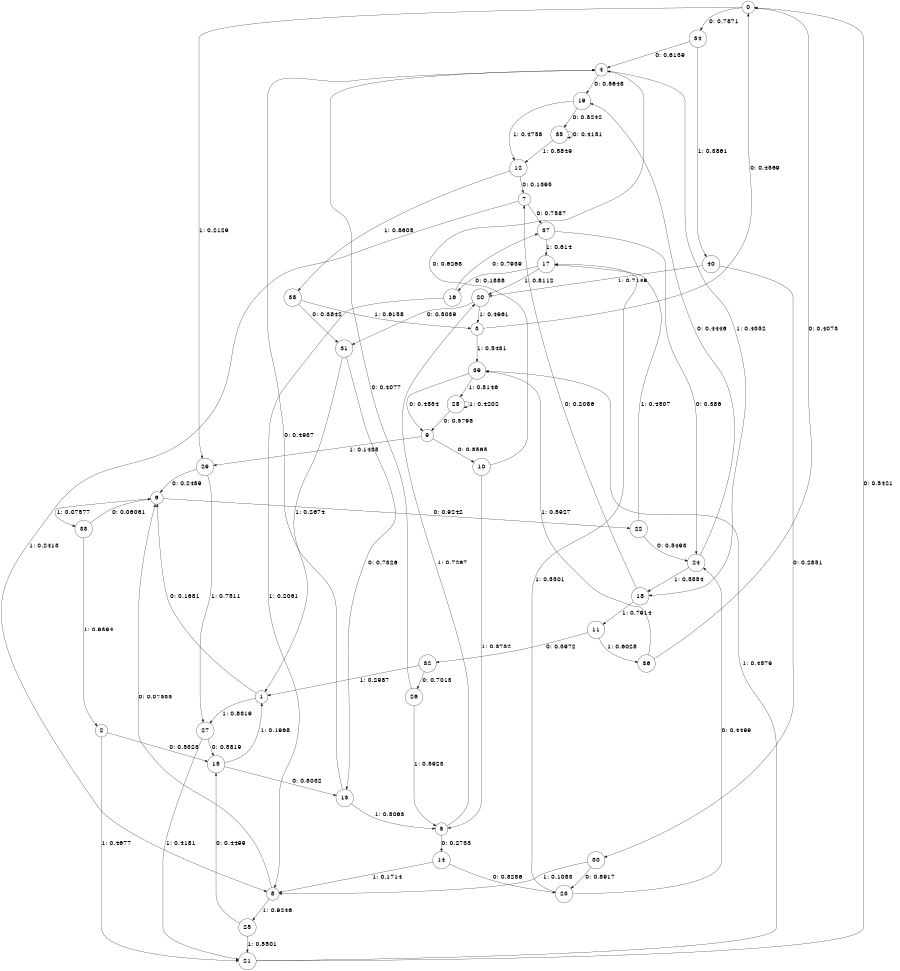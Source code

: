digraph "ch24randomL8" {
size = "6,8.5";
ratio = "fill";
node [shape = circle];
node [fontsize = 24];
edge [fontsize = 24];
0 -> 34 [label = "0: 0.7871   "];
0 -> 29 [label = "1: 0.2129   "];
1 -> 6 [label = "0: 0.1681   "];
1 -> 27 [label = "1: 0.8319   "];
2 -> 15 [label = "0: 0.5323   "];
2 -> 21 [label = "1: 0.4677   "];
3 -> 0 [label = "0: 0.4569   "];
3 -> 39 [label = "1: 0.5431   "];
4 -> 19 [label = "0: 0.5648   "];
4 -> 18 [label = "1: 0.4352   "];
5 -> 14 [label = "0: 0.2733   "];
5 -> 20 [label = "1: 0.7267   "];
6 -> 22 [label = "0: 0.9242   "];
6 -> 33 [label = "1: 0.07577  "];
7 -> 37 [label = "0: 0.7587   "];
7 -> 8 [label = "1: 0.2413   "];
8 -> 6 [label = "0: 0.07535  "];
8 -> 25 [label = "1: 0.9246   "];
9 -> 10 [label = "0: 0.8565   "];
9 -> 29 [label = "1: 0.1435   "];
10 -> 4 [label = "0: 0.6268   "];
10 -> 5 [label = "1: 0.3732   "];
11 -> 32 [label = "0: 0.3972   "];
11 -> 36 [label = "1: 0.6028   "];
12 -> 7 [label = "0: 0.1395   "];
12 -> 38 [label = "1: 0.8605   "];
13 -> 4 [label = "0: 0.4937   "];
13 -> 5 [label = "1: 0.5063   "];
14 -> 23 [label = "0: 0.8286   "];
14 -> 8 [label = "1: 0.1714   "];
15 -> 13 [label = "0: 0.8032   "];
15 -> 1 [label = "1: 0.1968   "];
16 -> 37 [label = "0: 0.7939   "];
16 -> 8 [label = "1: 0.2061   "];
17 -> 16 [label = "0: 0.1888   "];
17 -> 20 [label = "1: 0.8112   "];
18 -> 7 [label = "0: 0.2086   "];
18 -> 11 [label = "1: 0.7914   "];
19 -> 35 [label = "0: 0.5242   "];
19 -> 12 [label = "1: 0.4758   "];
20 -> 31 [label = "0: 0.5039   "];
20 -> 3 [label = "1: 0.4961   "];
21 -> 0 [label = "0: 0.5421   "];
21 -> 39 [label = "1: 0.4579   "];
22 -> 24 [label = "0: 0.5493   "];
22 -> 17 [label = "1: 0.4507   "];
23 -> 24 [label = "0: 0.4499   "];
23 -> 17 [label = "1: 0.5501   "];
24 -> 19 [label = "0: 0.4446   "];
24 -> 18 [label = "1: 0.5554   "];
25 -> 15 [label = "0: 0.4499   "];
25 -> 21 [label = "1: 0.5501   "];
26 -> 4 [label = "0: 0.4077   "];
26 -> 5 [label = "1: 0.5923   "];
27 -> 15 [label = "0: 0.5819   "];
27 -> 21 [label = "1: 0.4181   "];
28 -> 9 [label = "0: 0.5798   "];
28 -> 28 [label = "1: 0.4202   "];
29 -> 6 [label = "0: 0.2489   "];
29 -> 27 [label = "1: 0.7511   "];
30 -> 23 [label = "0: 0.8917   "];
30 -> 8 [label = "1: 0.1083   "];
31 -> 13 [label = "0: 0.7326   "];
31 -> 1 [label = "1: 0.2674   "];
32 -> 26 [label = "0: 0.7013   "];
32 -> 1 [label = "1: 0.2987   "];
33 -> 6 [label = "0: 0.06061  "];
33 -> 2 [label = "1: 0.9394   "];
34 -> 4 [label = "0: 0.6139   "];
34 -> 40 [label = "1: 0.3861   "];
35 -> 35 [label = "0: 0.4151   "];
35 -> 12 [label = "1: 0.5849   "];
36 -> 0 [label = "0: 0.4073   "];
36 -> 39 [label = "1: 0.5927   "];
37 -> 24 [label = "0: 0.386    "];
37 -> 17 [label = "1: 0.614    "];
38 -> 31 [label = "0: 0.3842   "];
38 -> 3 [label = "1: 0.6158   "];
39 -> 9 [label = "0: 0.4854   "];
39 -> 28 [label = "1: 0.5146   "];
40 -> 30 [label = "0: 0.2851   "];
40 -> 20 [label = "1: 0.7149   "];
}